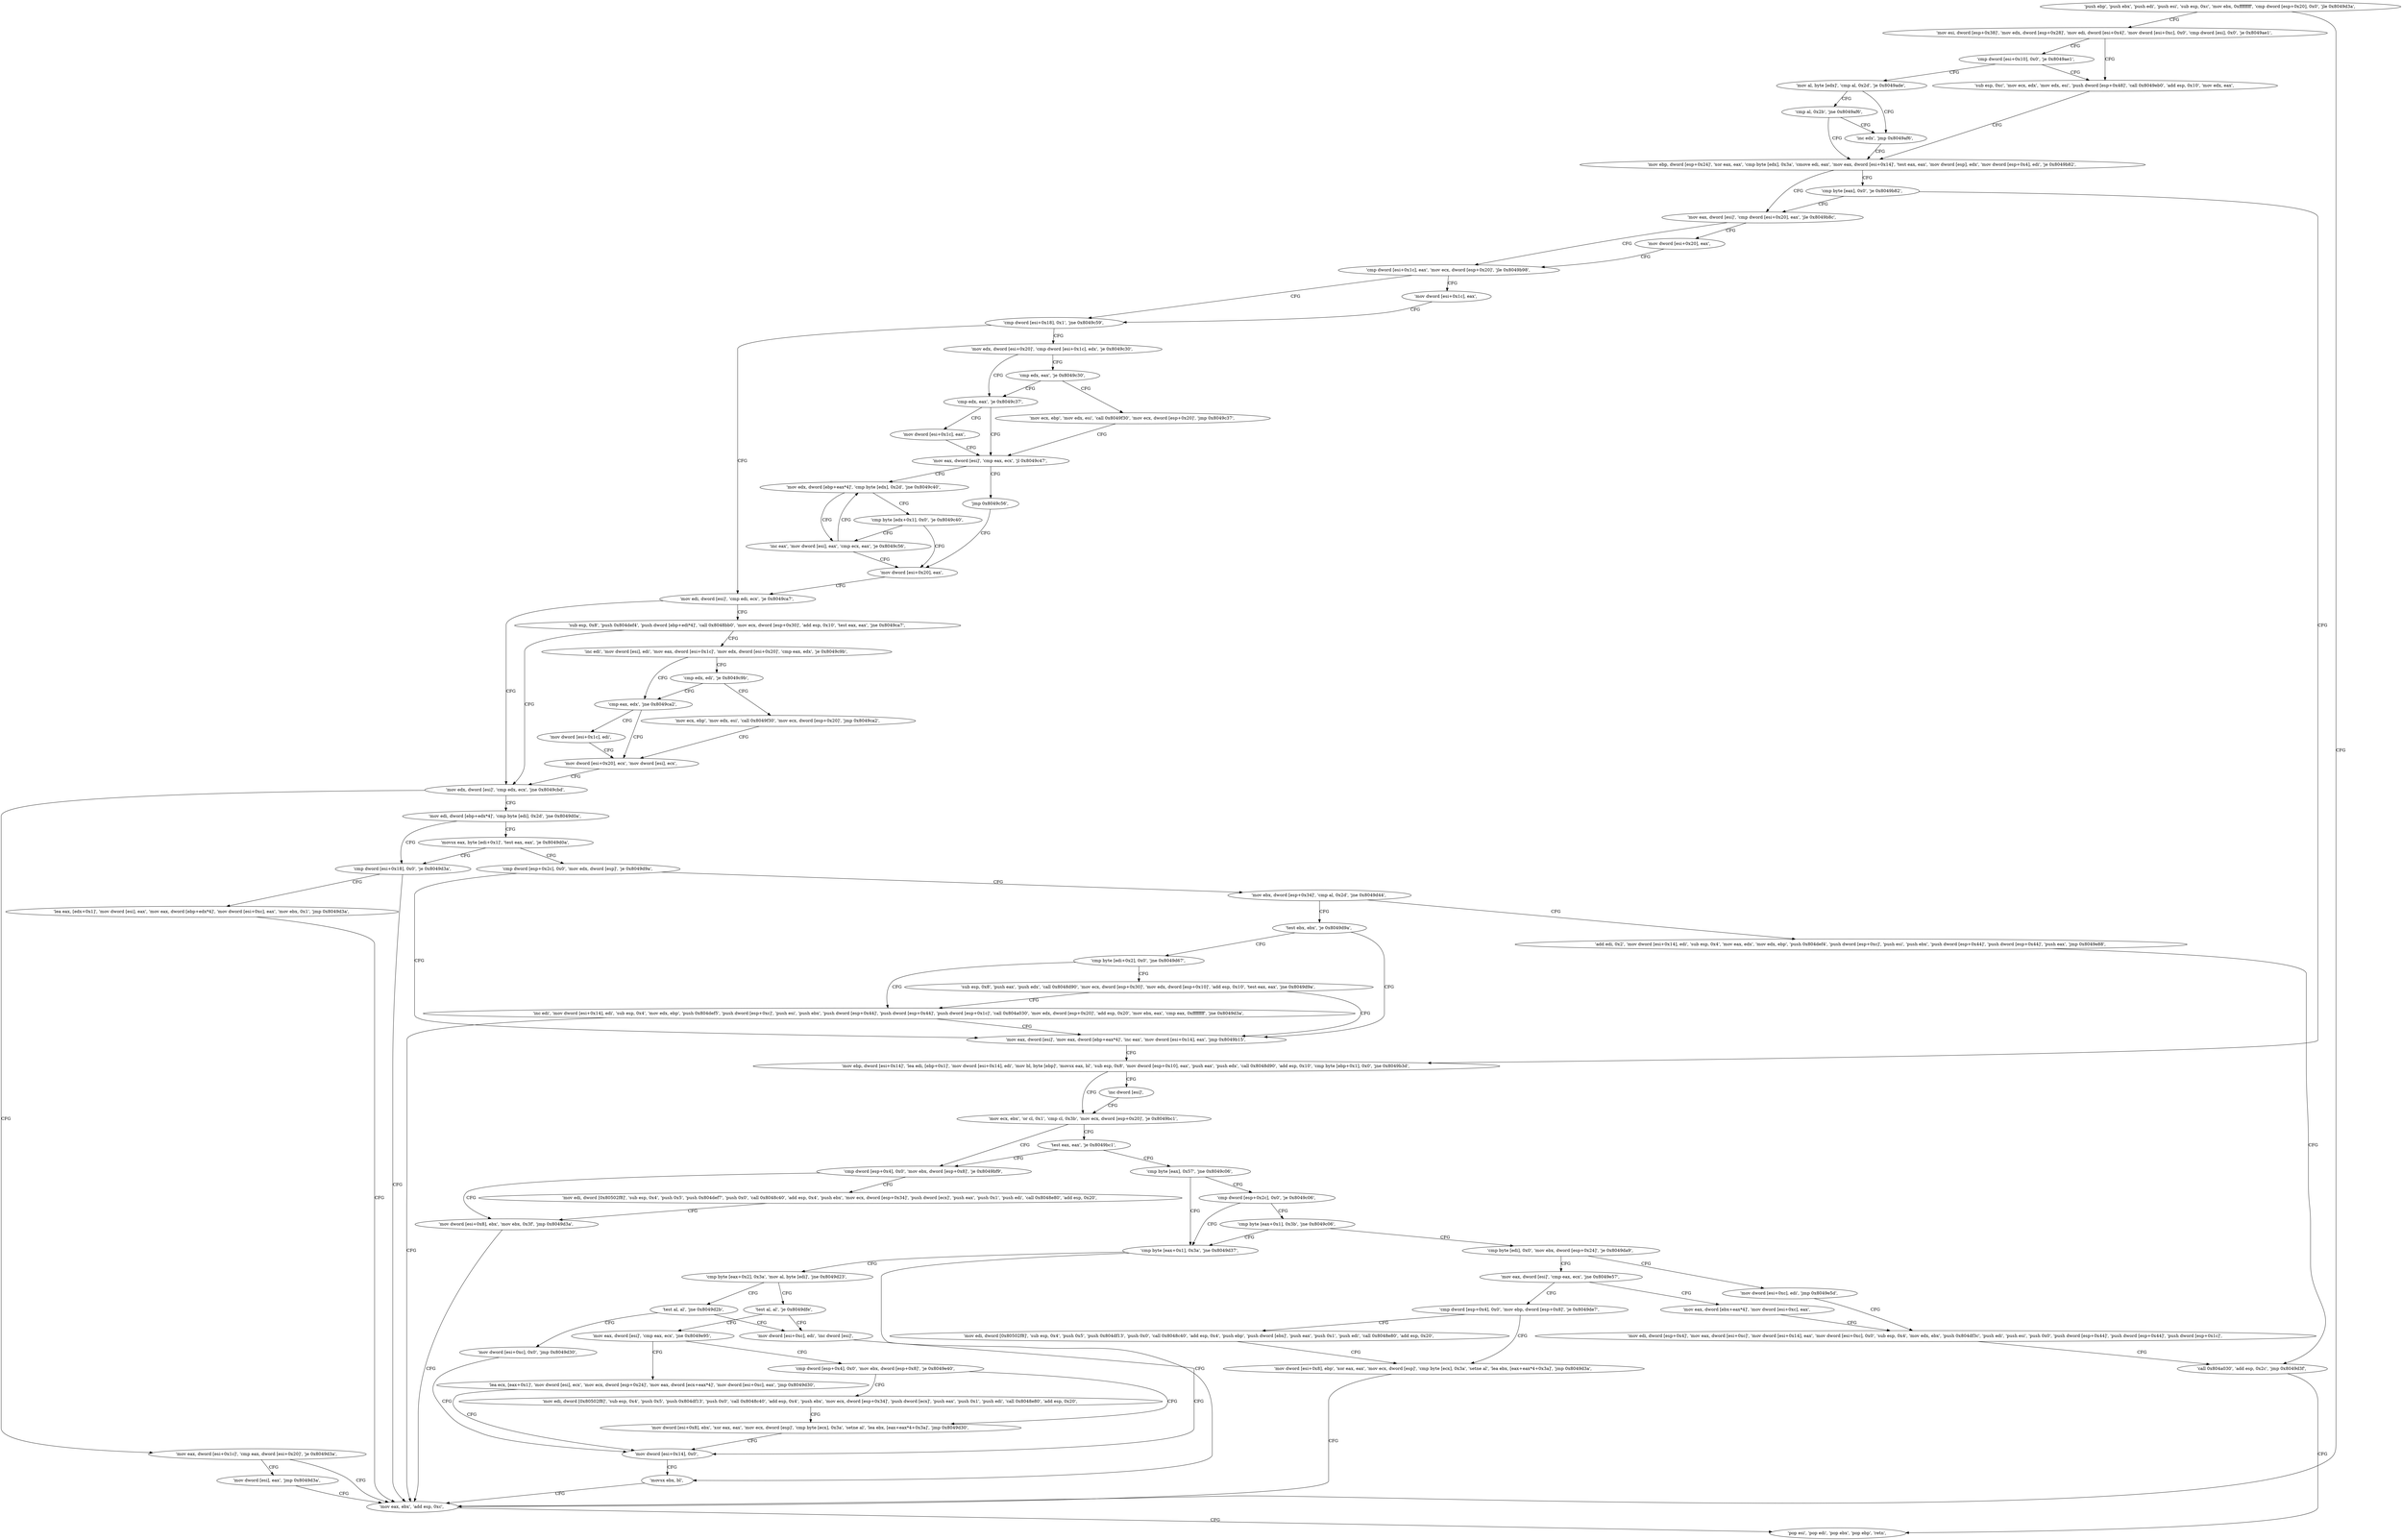 digraph "func" {
"134519456" [label = "'push ebp', 'push ebx', 'push edi', 'push esi', 'sub esp, 0xc', 'mov ebx, 0xffffffff', 'cmp dword [esp+0x20], 0x0', 'jle 0x8049d3a', " ]
"134520122" [label = "'mov eax, ebx', 'add esp, 0xc', " ]
"134519479" [label = "'mov esi, dword [esp+0x38]', 'mov edx, dword [esp+0x28]', 'mov edi, dword [esi+0x4]', 'mov dword [esi+0xc], 0x0', 'cmp dword [esi], 0x0', 'je 0x8049ae1', " ]
"134520127" [label = "'pop esi', 'pop edi', 'pop ebx', 'pop ebp', 'retn', " ]
"134519521" [label = "'sub esp, 0xc', 'mov ecx, edx', 'mov edx, esi', 'push dword [esp+0x48]', 'call 0x8049eb0', 'add esp, 0x10', 'mov edx, eax', " ]
"134519502" [label = "'cmp dword [esi+0x10], 0x0', 'je 0x8049ae1', " ]
"134519542" [label = "'mov ebp, dword [esp+0x24]', 'xor eax, eax', 'cmp byte [edx], 0x3a', 'cmove edi, eax', 'mov eax, dword [esi+0x14]', 'test eax, eax', 'mov dword [esp], edx', 'mov dword [esp+0x4], edi', 'je 0x8049b82', " ]
"134519508" [label = "'mov al, byte [edx]', 'cmp al, 0x2d', 'je 0x8049ade', " ]
"134519682" [label = "'mov eax, dword [esi]', 'cmp dword [esi+0x20], eax', 'jle 0x8049b8c', " ]
"134519692" [label = "'cmp dword [esi+0x1c], eax', 'mov ecx, dword [esp+0x20]', 'jle 0x8049b98', " ]
"134519689" [label = "'mov dword [esi+0x20], eax', " ]
"134519568" [label = "'cmp byte [eax], 0x0', 'je 0x8049b82', " ]
"134519573" [label = "'mov ebp, dword [esi+0x14]', 'lea edi, [ebp+0x1]', 'mov dword [esi+0x14], edi', 'mov bl, byte [ebp]', 'movsx eax, bl', 'sub esp, 0x8', 'mov dword [esp+0x10], eax', 'push eax', 'push edx', 'call 0x8048d90', 'add esp, 0x10', 'cmp byte [ebp+0x1], 0x0', 'jne 0x8049b3d', " ]
"134519518" [label = "'inc edx', 'jmp 0x8049af6', " ]
"134519514" [label = "'cmp al, 0x2b', 'jne 0x8049af6', " ]
"134519704" [label = "'cmp dword [esi+0x18], 0x1', 'jne 0x8049c59', " ]
"134519701" [label = "'mov dword [esi+0x1c], eax', " ]
"134519613" [label = "'mov ecx, ebx', 'or cl, 0x1', 'cmp cl, 0x3b', 'mov ecx, dword [esp+0x20]', 'je 0x8049bc1', " ]
"134519611" [label = "'inc dword [esi]', " ]
"134519897" [label = "'mov edi, dword [esi]', 'cmp edi, ecx', 'je 0x8049ca7', " ]
"134519714" [label = "'mov edx, dword [esi+0x20]', 'cmp dword [esi+0x1c], edx', 'je 0x8049c30', " ]
"134519745" [label = "'cmp dword [esp+0x4], 0x0', 'mov ebx, dword [esp+0x8]', 'je 0x8049bf9', " ]
"134519627" [label = "'test eax, eax', 'je 0x8049bc1', " ]
"134519975" [label = "'mov edx, dword [esi]', 'cmp edx, ecx', 'jne 0x8049cbd', " ]
"134519903" [label = "'sub esp, 0x8', 'push 0x804def4', 'push dword [ebp+edi*4]', 'call 0x8048bb0', 'mov ecx, dword [esp+0x30]', 'add esp, 0x10', 'test eax, eax', 'jne 0x8049ca7', " ]
"134519856" [label = "'cmp edx, eax', 'je 0x8049c37', " ]
"134519726" [label = "'cmp edx, eax', 'je 0x8049c30', " ]
"134519801" [label = "'mov dword [esi+0x8], ebx', 'mov ebx, 0x3f', 'jmp 0x8049d3a', " ]
"134519756" [label = "'mov edi, dword [0x80502f8]', 'sub esp, 0x4', 'push 0x5', 'push 0x804def7', 'push 0x0', 'call 0x8048c40', 'add esp, 0x4', 'push ebx', 'mov ecx, dword [esp+0x34]', 'push dword [ecx]', 'push eax', 'push 0x1', 'push edi', 'call 0x8048e80', 'add esp, 0x20', " ]
"134519631" [label = "'cmp byte [eax], 0x57', 'jne 0x8049c06', " ]
"134519997" [label = "'mov edi, dword [ebp+edx*4]', 'cmp byte [edi], 0x2d', 'jne 0x8049d0a', " ]
"134519981" [label = "'mov eax, dword [esi+0x1c]', 'cmp eax, dword [esi+0x20]', 'je 0x8049d3a', " ]
"134519931" [label = "'inc edi', 'mov dword [esi], edi', 'mov eax, dword [esi+0x1c]', 'mov edx, dword [esi+0x20]', 'cmp eax, edx', 'je 0x8049c9b', " ]
"134519863" [label = "'mov eax, dword [esi]', 'cmp eax, ecx', 'jl 0x8049c47', " ]
"134519860" [label = "'mov dword [esi+0x1c], eax', " ]
"134519730" [label = "'mov ecx, ebp', 'mov edx, esi', 'call 0x8049f30', 'mov ecx, dword [esp+0x20]', 'jmp 0x8049c37', " ]
"134519814" [label = "'cmp byte [eax+0x1], 0x3a', 'jne 0x8049d37', " ]
"134519640" [label = "'cmp dword [esp+0x2c], 0x0', 'je 0x8049c06', " ]
"134520074" [label = "'cmp dword [esi+0x18], 0x0', 'je 0x8049d3a', " ]
"134520006" [label = "'movsx eax, byte [edi+0x1]', 'test eax, eax', 'je 0x8049d0a', " ]
"134519993" [label = "'mov dword [esi], eax', 'jmp 0x8049d3a', " ]
"134519963" [label = "'cmp eax, edx', 'jne 0x8049ca2', " ]
"134519944" [label = "'cmp edx, edi', 'je 0x8049c9b', " ]
"134519879" [label = "'mov edx, dword [ebp+eax*4]', 'cmp byte [edx], 0x2d', 'jne 0x8049c40', " ]
"134519869" [label = "'jmp 0x8049c56', " ]
"134520119" [label = "'movsx ebx, bl', " ]
"134519824" [label = "'cmp byte [eax+0x2], 0x3a', 'mov al, byte [edi]', 'jne 0x8049d23', " ]
"134519651" [label = "'cmp byte [eax+0x1], 0x3b', 'jne 0x8049c06', " ]
"134520080" [label = "'lea eax, [edx+0x1]', 'mov dword [esi], eax', 'mov eax, dword [ebp+edx*4]', 'mov dword [esi+0xc], eax', 'mov ebx, 0x1', 'jmp 0x8049d3a', " ]
"134520014" [label = "'cmp dword [esp+0x2c], 0x0', 'mov edx, dword [esp]', 'je 0x8049d9a', " ]
"134519970" [label = "'mov dword [esi+0x20], ecx', 'mov dword [esi], ecx', " ]
"134519967" [label = "'mov dword [esi+0x1c], edi', " ]
"134519948" [label = "'mov ecx, ebp', 'mov edx, esi', 'call 0x8049f30', 'mov ecx, dword [esp+0x20]', 'jmp 0x8049ca2', " ]
"134519872" [label = "'inc eax', 'mov dword [esi], eax', 'cmp ecx, eax', 'je 0x8049c56', " ]
"134519888" [label = "'cmp byte [edx+0x1], 0x0', 'je 0x8049c40', " ]
"134519894" [label = "'mov dword [esi+0x20], eax', " ]
"134520099" [label = "'test al, al', 'je 0x8049dfe', " ]
"134519836" [label = "'test al, al', 'jne 0x8049d2b', " ]
"134519661" [label = "'cmp byte [edi], 0x0', 'mov ebx, dword [esp+0x24]', 'je 0x8049da9', " ]
"134520218" [label = "'mov eax, dword [esi]', 'mov eax, dword [ebp+eax*4]', 'inc eax', 'mov dword [esi+0x14], eax', 'jmp 0x8049b15', " ]
"134520028" [label = "'mov ebx, dword [esp+0x34]', 'cmp al, 0x2d', 'jne 0x8049d44', " ]
"134520318" [label = "'mov eax, dword [esi]', 'cmp eax, ecx', 'jne 0x8049e95', " ]
"134520107" [label = "'mov dword [esi+0xc], edi', 'inc dword [esi]', " ]
"134519844" [label = "'mov dword [esi+0xc], 0x0', 'jmp 0x8049d30', " ]
"134520233" [label = "'mov eax, dword [esi]', 'cmp eax, ecx', 'jne 0x8049e57', " ]
"134519674" [label = "'mov dword [esi+0xc], edi', 'jmp 0x8049e5d', " ]
"134520132" [label = "'test ebx, ebx', 'je 0x8049d9a', " ]
"134520036" [label = "'add edi, 0x2', 'mov dword [esi+0x14], edi', 'sub esp, 0x4', 'mov eax, edx', 'mov edx, ebp', 'push 0x804def4', 'push dword [esp+0xc]', 'push esi', 'push ebx', 'push dword [esp+0x44]', 'push dword [esp+0x44]', 'push eax', 'jmp 0x8049e88', " ]
"134520469" [label = "'lea ecx, [eax+0x1]', 'mov dword [esi], ecx', 'mov ecx, dword [esp+0x24]', 'mov eax, dword [ecx+eax*4]', 'mov dword [esi+0xc], eax', 'jmp 0x8049d30', " ]
"134520328" [label = "'cmp dword [esp+0x4], 0x0', 'mov ebx, dword [esp+0x8]', 'je 0x8049e40', " ]
"134520112" [label = "'mov dword [esi+0x14], 0x0', " ]
"134520407" [label = "'mov eax, dword [ebx+eax*4]', 'mov dword [esi+0xc], eax', " ]
"134520243" [label = "'cmp dword [esp+0x4], 0x0', 'mov ebp, dword [esp+0x8]', 'je 0x8049de7', " ]
"134520413" [label = "'mov edi, dword [esp+0x4]', 'mov eax, dword [esi+0xc]', 'mov dword [esi+0x14], eax', 'mov dword [esi+0xc], 0x0', 'sub esp, 0x4', 'mov edx, ebx', 'push 0x804df3c', 'push edi', 'push esi', 'push 0x0', 'push dword [esp+0x44]', 'push dword [esp+0x44]', 'push dword [esp+0x1c]', " ]
"134520136" [label = "'cmp byte [edi+0x2], 0x0', 'jne 0x8049d67', " ]
"134520456" [label = "'call 0x804a030', 'add esp, 0x2c', 'jmp 0x8049d3f', " ]
"134520384" [label = "'mov dword [esi+0x8], ebx', 'xor eax, eax', 'mov ecx, dword [esp]', 'cmp byte [ecx], 0x3a', 'setne al', 'lea ebx, [eax+eax*4+0x3a]', 'jmp 0x8049d30', " ]
"134520339" [label = "'mov edi, dword [0x80502f8]', 'sub esp, 0x4', 'push 0x5', 'push 0x804df13', 'push 0x0', 'call 0x8048c40', 'add esp, 0x4', 'push ebx', 'mov ecx, dword [esp+0x34]', 'push dword [ecx]', 'push eax', 'push 0x1', 'push edi', 'call 0x8048e80', 'add esp, 0x20', " ]
"134520295" [label = "'mov dword [esi+0x8], ebp', 'xor eax, eax', 'mov ecx, dword [esp]', 'cmp byte [ecx], 0x3a', 'setne al', 'lea ebx, [eax+eax*4+0x3a]', 'jmp 0x8049d3a', " ]
"134520254" [label = "'mov edi, dword [0x80502f8]', 'sub esp, 0x4', 'push 0x5', 'push 0x804df13', 'push 0x0', 'call 0x8048c40', 'add esp, 0x4', 'push ebp', 'push dword [ebx]', 'push eax', 'push 0x1', 'push edi', 'call 0x8048e80', 'add esp, 0x20', " ]
"134520167" [label = "'inc edi', 'mov dword [esi+0x14], edi', 'sub esp, 0x4', 'mov edx, ebp', 'push 0x804def5', 'push dword [esp+0xc]', 'push esi', 'push ebx', 'push dword [esp+0x44]', 'push dword [esp+0x44]', 'push dword [esp+0x1c]', 'call 0x804a030', 'mov edx, dword [esp+0x20]', 'add esp, 0x20', 'mov ebx, eax', 'cmp eax, 0xffffffff', 'jne 0x8049d3a', " ]
"134520142" [label = "'sub esp, 0x8', 'push eax', 'push edx', 'call 0x8048d90', 'mov ecx, dword [esp+0x30]', 'mov edx, dword [esp+0x10]', 'add esp, 0x10', 'test eax, eax', 'jne 0x8049d9a', " ]
"134519456" -> "134520122" [ label = "CFG" ]
"134519456" -> "134519479" [ label = "CFG" ]
"134520122" -> "134520127" [ label = "CFG" ]
"134519479" -> "134519521" [ label = "CFG" ]
"134519479" -> "134519502" [ label = "CFG" ]
"134519521" -> "134519542" [ label = "CFG" ]
"134519502" -> "134519521" [ label = "CFG" ]
"134519502" -> "134519508" [ label = "CFG" ]
"134519542" -> "134519682" [ label = "CFG" ]
"134519542" -> "134519568" [ label = "CFG" ]
"134519508" -> "134519518" [ label = "CFG" ]
"134519508" -> "134519514" [ label = "CFG" ]
"134519682" -> "134519692" [ label = "CFG" ]
"134519682" -> "134519689" [ label = "CFG" ]
"134519692" -> "134519704" [ label = "CFG" ]
"134519692" -> "134519701" [ label = "CFG" ]
"134519689" -> "134519692" [ label = "CFG" ]
"134519568" -> "134519682" [ label = "CFG" ]
"134519568" -> "134519573" [ label = "CFG" ]
"134519573" -> "134519613" [ label = "CFG" ]
"134519573" -> "134519611" [ label = "CFG" ]
"134519518" -> "134519542" [ label = "CFG" ]
"134519514" -> "134519542" [ label = "CFG" ]
"134519514" -> "134519518" [ label = "CFG" ]
"134519704" -> "134519897" [ label = "CFG" ]
"134519704" -> "134519714" [ label = "CFG" ]
"134519701" -> "134519704" [ label = "CFG" ]
"134519613" -> "134519745" [ label = "CFG" ]
"134519613" -> "134519627" [ label = "CFG" ]
"134519611" -> "134519613" [ label = "CFG" ]
"134519897" -> "134519975" [ label = "CFG" ]
"134519897" -> "134519903" [ label = "CFG" ]
"134519714" -> "134519856" [ label = "CFG" ]
"134519714" -> "134519726" [ label = "CFG" ]
"134519745" -> "134519801" [ label = "CFG" ]
"134519745" -> "134519756" [ label = "CFG" ]
"134519627" -> "134519745" [ label = "CFG" ]
"134519627" -> "134519631" [ label = "CFG" ]
"134519975" -> "134519997" [ label = "CFG" ]
"134519975" -> "134519981" [ label = "CFG" ]
"134519903" -> "134519975" [ label = "CFG" ]
"134519903" -> "134519931" [ label = "CFG" ]
"134519856" -> "134519863" [ label = "CFG" ]
"134519856" -> "134519860" [ label = "CFG" ]
"134519726" -> "134519856" [ label = "CFG" ]
"134519726" -> "134519730" [ label = "CFG" ]
"134519801" -> "134520122" [ label = "CFG" ]
"134519756" -> "134519801" [ label = "CFG" ]
"134519631" -> "134519814" [ label = "CFG" ]
"134519631" -> "134519640" [ label = "CFG" ]
"134519997" -> "134520074" [ label = "CFG" ]
"134519997" -> "134520006" [ label = "CFG" ]
"134519981" -> "134520122" [ label = "CFG" ]
"134519981" -> "134519993" [ label = "CFG" ]
"134519931" -> "134519963" [ label = "CFG" ]
"134519931" -> "134519944" [ label = "CFG" ]
"134519863" -> "134519879" [ label = "CFG" ]
"134519863" -> "134519869" [ label = "CFG" ]
"134519860" -> "134519863" [ label = "CFG" ]
"134519730" -> "134519863" [ label = "CFG" ]
"134519814" -> "134520119" [ label = "CFG" ]
"134519814" -> "134519824" [ label = "CFG" ]
"134519640" -> "134519814" [ label = "CFG" ]
"134519640" -> "134519651" [ label = "CFG" ]
"134520074" -> "134520122" [ label = "CFG" ]
"134520074" -> "134520080" [ label = "CFG" ]
"134520006" -> "134520074" [ label = "CFG" ]
"134520006" -> "134520014" [ label = "CFG" ]
"134519993" -> "134520122" [ label = "CFG" ]
"134519963" -> "134519970" [ label = "CFG" ]
"134519963" -> "134519967" [ label = "CFG" ]
"134519944" -> "134519963" [ label = "CFG" ]
"134519944" -> "134519948" [ label = "CFG" ]
"134519879" -> "134519872" [ label = "CFG" ]
"134519879" -> "134519888" [ label = "CFG" ]
"134519869" -> "134519894" [ label = "CFG" ]
"134520119" -> "134520122" [ label = "CFG" ]
"134519824" -> "134520099" [ label = "CFG" ]
"134519824" -> "134519836" [ label = "CFG" ]
"134519651" -> "134519814" [ label = "CFG" ]
"134519651" -> "134519661" [ label = "CFG" ]
"134520080" -> "134520122" [ label = "CFG" ]
"134520014" -> "134520218" [ label = "CFG" ]
"134520014" -> "134520028" [ label = "CFG" ]
"134519970" -> "134519975" [ label = "CFG" ]
"134519967" -> "134519970" [ label = "CFG" ]
"134519948" -> "134519970" [ label = "CFG" ]
"134519872" -> "134519894" [ label = "CFG" ]
"134519872" -> "134519879" [ label = "CFG" ]
"134519888" -> "134519872" [ label = "CFG" ]
"134519888" -> "134519894" [ label = "CFG" ]
"134519894" -> "134519897" [ label = "CFG" ]
"134520099" -> "134520318" [ label = "CFG" ]
"134520099" -> "134520107" [ label = "CFG" ]
"134519836" -> "134520107" [ label = "CFG" ]
"134519836" -> "134519844" [ label = "CFG" ]
"134519661" -> "134520233" [ label = "CFG" ]
"134519661" -> "134519674" [ label = "CFG" ]
"134520218" -> "134519573" [ label = "CFG" ]
"134520028" -> "134520132" [ label = "CFG" ]
"134520028" -> "134520036" [ label = "CFG" ]
"134520318" -> "134520469" [ label = "CFG" ]
"134520318" -> "134520328" [ label = "CFG" ]
"134520107" -> "134520112" [ label = "CFG" ]
"134519844" -> "134520112" [ label = "CFG" ]
"134520233" -> "134520407" [ label = "CFG" ]
"134520233" -> "134520243" [ label = "CFG" ]
"134519674" -> "134520413" [ label = "CFG" ]
"134520132" -> "134520218" [ label = "CFG" ]
"134520132" -> "134520136" [ label = "CFG" ]
"134520036" -> "134520456" [ label = "CFG" ]
"134520469" -> "134520112" [ label = "CFG" ]
"134520328" -> "134520384" [ label = "CFG" ]
"134520328" -> "134520339" [ label = "CFG" ]
"134520112" -> "134520119" [ label = "CFG" ]
"134520407" -> "134520413" [ label = "CFG" ]
"134520243" -> "134520295" [ label = "CFG" ]
"134520243" -> "134520254" [ label = "CFG" ]
"134520413" -> "134520456" [ label = "CFG" ]
"134520136" -> "134520167" [ label = "CFG" ]
"134520136" -> "134520142" [ label = "CFG" ]
"134520456" -> "134520127" [ label = "CFG" ]
"134520384" -> "134520112" [ label = "CFG" ]
"134520339" -> "134520384" [ label = "CFG" ]
"134520295" -> "134520122" [ label = "CFG" ]
"134520254" -> "134520295" [ label = "CFG" ]
"134520167" -> "134520122" [ label = "CFG" ]
"134520167" -> "134520218" [ label = "CFG" ]
"134520142" -> "134520218" [ label = "CFG" ]
"134520142" -> "134520167" [ label = "CFG" ]
}
